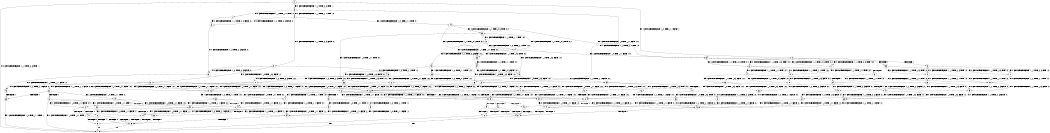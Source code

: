 digraph BCG {
size = "7, 10.5";
center = TRUE;
node [shape = circle];
0 [peripheries = 2];
0 -> 1 [label = "EX !0 !ATOMIC_EXCH_BRANCH (1, +1, TRUE, +0, 3, TRUE) !::"];
0 -> 2 [label = "EX !1 !ATOMIC_EXCH_BRANCH (1, +0, TRUE, +1, 1, FALSE) !::"];
0 -> 3 [label = "EX !0 !ATOMIC_EXCH_BRANCH (1, +1, TRUE, +0, 3, TRUE) !::"];
2 -> 4 [label = "EX !0 !ATOMIC_EXCH_BRANCH (1, +1, TRUE, +0, 3, TRUE) !:0:1:"];
2 -> 5 [label = "TERMINATE !1"];
2 -> 6 [label = "EX !0 !ATOMIC_EXCH_BRANCH (1, +1, TRUE, +0, 3, TRUE) !:0:1:"];
3 -> 7 [label = "EX !0 !ATOMIC_EXCH_BRANCH (1, +1, TRUE, +1, 1, TRUE) !:0:"];
3 -> 8 [label = "EX !1 !ATOMIC_EXCH_BRANCH (1, +0, TRUE, +1, 1, TRUE) !:0:"];
3 -> 9 [label = "EX !0 !ATOMIC_EXCH_BRANCH (1, +1, TRUE, +1, 1, TRUE) !:0:"];
4 -> 10 [label = "EX !0 !ATOMIC_EXCH_BRANCH (1, +1, TRUE, +1, 1, TRUE) !:0:1:"];
5 -> 11 [label = "EX !0 !ATOMIC_EXCH_BRANCH (1, +1, TRUE, +0, 3, TRUE) !:0:"];
5 -> 12 [label = "EX !0 !ATOMIC_EXCH_BRANCH (1, +1, TRUE, +0, 3, TRUE) !:0:"];
6 -> 10 [label = "EX !0 !ATOMIC_EXCH_BRANCH (1, +1, TRUE, +1, 1, TRUE) !:0:1:"];
6 -> 13 [label = "TERMINATE !1"];
6 -> 14 [label = "EX !0 !ATOMIC_EXCH_BRANCH (1, +1, TRUE, +1, 1, TRUE) !:0:1:"];
7 -> 15 [label = "EX !0 !ATOMIC_EXCH_BRANCH (1, +1, TRUE, +0, 3, FALSE) !:0:"];
8 -> 16 [label = "EX !0 !ATOMIC_EXCH_BRANCH (1, +1, TRUE, +1, 1, FALSE) !:0:1:"];
8 -> 17 [label = "EX !1 !ATOMIC_EXCH_BRANCH (1, +0, TRUE, +1, 1, FALSE) !:0:1:"];
8 -> 18 [label = "EX !0 !ATOMIC_EXCH_BRANCH (1, +1, TRUE, +1, 1, FALSE) !:0:1:"];
9 -> 15 [label = "EX !0 !ATOMIC_EXCH_BRANCH (1, +1, TRUE, +0, 3, FALSE) !:0:"];
9 -> 19 [label = "EX !1 !ATOMIC_EXCH_BRANCH (1, +0, TRUE, +1, 1, TRUE) !:0:"];
9 -> 20 [label = "EX !0 !ATOMIC_EXCH_BRANCH (1, +1, TRUE, +0, 3, FALSE) !:0:"];
10 -> 21 [label = "EX !0 !ATOMIC_EXCH_BRANCH (1, +1, TRUE, +0, 3, FALSE) !:0:1:"];
11 -> 22 [label = "EX !0 !ATOMIC_EXCH_BRANCH (1, +1, TRUE, +1, 1, TRUE) !:0:"];
12 -> 22 [label = "EX !0 !ATOMIC_EXCH_BRANCH (1, +1, TRUE, +1, 1, TRUE) !:0:"];
12 -> 23 [label = "EX !0 !ATOMIC_EXCH_BRANCH (1, +1, TRUE, +1, 1, TRUE) !:0:"];
13 -> 22 [label = "EX !0 !ATOMIC_EXCH_BRANCH (1, +1, TRUE, +1, 1, TRUE) !:0:"];
13 -> 23 [label = "EX !0 !ATOMIC_EXCH_BRANCH (1, +1, TRUE, +1, 1, TRUE) !:0:"];
14 -> 21 [label = "EX !0 !ATOMIC_EXCH_BRANCH (1, +1, TRUE, +0, 3, FALSE) !:0:1:"];
14 -> 24 [label = "TERMINATE !1"];
14 -> 25 [label = "EX !0 !ATOMIC_EXCH_BRANCH (1, +1, TRUE, +0, 3, FALSE) !:0:1:"];
15 -> 26 [label = "EX !0 !ATOMIC_EXCH_BRANCH (1, +0, TRUE, +0, 3, FALSE) !:0:"];
16 -> 27 [label = "EX !1 !ATOMIC_EXCH_BRANCH (1, +0, TRUE, +1, 1, TRUE) !:0:1:"];
17 -> 28 [label = "EX !0 !ATOMIC_EXCH_BRANCH (1, +1, TRUE, +1, 1, FALSE) !:0:1:"];
17 -> 29 [label = "TERMINATE !1"];
17 -> 30 [label = "EX !0 !ATOMIC_EXCH_BRANCH (1, +1, TRUE, +1, 1, FALSE) !:0:1:"];
18 -> 27 [label = "EX !1 !ATOMIC_EXCH_BRANCH (1, +0, TRUE, +1, 1, TRUE) !:0:1:"];
18 -> 31 [label = "TERMINATE !0"];
18 -> 32 [label = "EX !1 !ATOMIC_EXCH_BRANCH (1, +0, TRUE, +1, 1, TRUE) !:0:1:"];
19 -> 33 [label = "EX !0 !ATOMIC_EXCH_BRANCH (1, +1, TRUE, +0, 3, TRUE) !:0:1:"];
19 -> 34 [label = "EX !1 !ATOMIC_EXCH_BRANCH (1, +0, TRUE, +1, 1, FALSE) !:0:1:"];
19 -> 35 [label = "EX !0 !ATOMIC_EXCH_BRANCH (1, +1, TRUE, +0, 3, TRUE) !:0:1:"];
20 -> 26 [label = "EX !0 !ATOMIC_EXCH_BRANCH (1, +0, TRUE, +0, 3, FALSE) !:0:"];
20 -> 36 [label = "EX !1 !ATOMIC_EXCH_BRANCH (1, +0, TRUE, +1, 1, TRUE) !:0:"];
20 -> 37 [label = "EX !0 !ATOMIC_EXCH_BRANCH (1, +0, TRUE, +0, 3, FALSE) !:0:"];
21 -> 38 [label = "EX !0 !ATOMIC_EXCH_BRANCH (1, +0, TRUE, +0, 3, FALSE) !:0:1:"];
22 -> 39 [label = "EX !0 !ATOMIC_EXCH_BRANCH (1, +1, TRUE, +0, 3, FALSE) !:0:"];
23 -> 39 [label = "EX !0 !ATOMIC_EXCH_BRANCH (1, +1, TRUE, +0, 3, FALSE) !:0:"];
23 -> 40 [label = "EX !0 !ATOMIC_EXCH_BRANCH (1, +1, TRUE, +0, 3, FALSE) !:0:"];
24 -> 39 [label = "EX !0 !ATOMIC_EXCH_BRANCH (1, +1, TRUE, +0, 3, FALSE) !:0:"];
24 -> 40 [label = "EX !0 !ATOMIC_EXCH_BRANCH (1, +1, TRUE, +0, 3, FALSE) !:0:"];
25 -> 38 [label = "EX !0 !ATOMIC_EXCH_BRANCH (1, +0, TRUE, +0, 3, FALSE) !:0:1:"];
25 -> 41 [label = "TERMINATE !1"];
25 -> 42 [label = "EX !0 !ATOMIC_EXCH_BRANCH (1, +0, TRUE, +0, 3, FALSE) !:0:1:"];
26 -> 43 [label = "EX !0 !ATOMIC_EXCH_BRANCH (1, +1, TRUE, +1, 1, FALSE) !:0:"];
27 -> 44 [label = "EX !1 !ATOMIC_EXCH_BRANCH (1, +0, TRUE, +1, 1, FALSE) !:0:1:"];
28 -> 45 [label = "TERMINATE !0"];
29 -> 46 [label = "EX !0 !ATOMIC_EXCH_BRANCH (1, +1, TRUE, +1, 1, FALSE) !:0:"];
29 -> 47 [label = "EX !0 !ATOMIC_EXCH_BRANCH (1, +1, TRUE, +1, 1, FALSE) !:0:"];
30 -> 45 [label = "TERMINATE !0"];
30 -> 48 [label = "TERMINATE !1"];
30 -> 49 [label = "TERMINATE !0"];
31 -> 50 [label = "EX !1 !ATOMIC_EXCH_BRANCH (1, +0, TRUE, +1, 1, TRUE) !:1:"];
31 -> 51 [label = "EX !1 !ATOMIC_EXCH_BRANCH (1, +0, TRUE, +1, 1, TRUE) !:1:"];
32 -> 44 [label = "EX !1 !ATOMIC_EXCH_BRANCH (1, +0, TRUE, +1, 1, FALSE) !:0:1:"];
32 -> 52 [label = "TERMINATE !0"];
32 -> 53 [label = "EX !1 !ATOMIC_EXCH_BRANCH (1, +0, TRUE, +1, 1, FALSE) !:0:1:"];
33 -> 54 [label = "EX !0 !ATOMIC_EXCH_BRANCH (1, +1, TRUE, +1, 1, TRUE) !:0:1:"];
34 -> 4 [label = "EX !0 !ATOMIC_EXCH_BRANCH (1, +1, TRUE, +0, 3, TRUE) !:0:1:"];
34 -> 55 [label = "TERMINATE !1"];
34 -> 6 [label = "EX !0 !ATOMIC_EXCH_BRANCH (1, +1, TRUE, +0, 3, TRUE) !:0:1:"];
35 -> 54 [label = "EX !0 !ATOMIC_EXCH_BRANCH (1, +1, TRUE, +1, 1, TRUE) !:0:1:"];
35 -> 56 [label = "EX !1 !ATOMIC_EXCH_BRANCH (1, +0, TRUE, +1, 1, TRUE) !:0:1:"];
35 -> 57 [label = "EX !0 !ATOMIC_EXCH_BRANCH (1, +1, TRUE, +1, 1, TRUE) !:0:1:"];
36 -> 58 [label = "EX !0 !ATOMIC_EXCH_BRANCH (1, +0, TRUE, +0, 3, TRUE) !:0:1:"];
36 -> 59 [label = "EX !1 !ATOMIC_EXCH_BRANCH (1, +0, TRUE, +1, 1, FALSE) !:0:1:"];
36 -> 60 [label = "EX !0 !ATOMIC_EXCH_BRANCH (1, +0, TRUE, +0, 3, TRUE) !:0:1:"];
37 -> 43 [label = "EX !0 !ATOMIC_EXCH_BRANCH (1, +1, TRUE, +1, 1, FALSE) !:0:"];
37 -> 61 [label = "EX !1 !ATOMIC_EXCH_BRANCH (1, +0, TRUE, +1, 1, FALSE) !:0:"];
37 -> 62 [label = "EX !0 !ATOMIC_EXCH_BRANCH (1, +1, TRUE, +1, 1, FALSE) !:0:"];
38 -> 28 [label = "EX !0 !ATOMIC_EXCH_BRANCH (1, +1, TRUE, +1, 1, FALSE) !:0:1:"];
39 -> 63 [label = "EX !0 !ATOMIC_EXCH_BRANCH (1, +0, TRUE, +0, 3, FALSE) !:0:"];
40 -> 63 [label = "EX !0 !ATOMIC_EXCH_BRANCH (1, +0, TRUE, +0, 3, FALSE) !:0:"];
40 -> 64 [label = "EX !0 !ATOMIC_EXCH_BRANCH (1, +0, TRUE, +0, 3, FALSE) !:0:"];
41 -> 63 [label = "EX !0 !ATOMIC_EXCH_BRANCH (1, +0, TRUE, +0, 3, FALSE) !:0:"];
41 -> 64 [label = "EX !0 !ATOMIC_EXCH_BRANCH (1, +0, TRUE, +0, 3, FALSE) !:0:"];
42 -> 28 [label = "EX !0 !ATOMIC_EXCH_BRANCH (1, +1, TRUE, +1, 1, FALSE) !:0:1:"];
42 -> 29 [label = "TERMINATE !1"];
42 -> 30 [label = "EX !0 !ATOMIC_EXCH_BRANCH (1, +1, TRUE, +1, 1, FALSE) !:0:1:"];
43 -> 65 [label = "TERMINATE !0"];
44 -> 66 [label = "TERMINATE !0"];
45 -> 67 [label = "TERMINATE !1"];
46 -> 67 [label = "TERMINATE !0"];
47 -> 67 [label = "TERMINATE !0"];
47 -> 68 [label = "TERMINATE !0"];
48 -> 67 [label = "TERMINATE !0"];
48 -> 68 [label = "TERMINATE !0"];
49 -> 67 [label = "TERMINATE !1"];
49 -> 68 [label = "TERMINATE !1"];
50 -> 69 [label = "EX !1 !ATOMIC_EXCH_BRANCH (1, +0, TRUE, +1, 1, FALSE) !:1:"];
51 -> 69 [label = "EX !1 !ATOMIC_EXCH_BRANCH (1, +0, TRUE, +1, 1, FALSE) !:1:"];
51 -> 70 [label = "EX !1 !ATOMIC_EXCH_BRANCH (1, +0, TRUE, +1, 1, FALSE) !:1:"];
52 -> 69 [label = "EX !1 !ATOMIC_EXCH_BRANCH (1, +0, TRUE, +1, 1, FALSE) !:1:"];
52 -> 70 [label = "EX !1 !ATOMIC_EXCH_BRANCH (1, +0, TRUE, +1, 1, FALSE) !:1:"];
53 -> 66 [label = "TERMINATE !0"];
53 -> 71 [label = "TERMINATE !1"];
53 -> 72 [label = "TERMINATE !0"];
54 -> 73 [label = "EX !0 !ATOMIC_EXCH_BRANCH (1, +1, TRUE, +0, 3, FALSE) !:0:1:"];
55 -> 11 [label = "EX !0 !ATOMIC_EXCH_BRANCH (1, +1, TRUE, +0, 3, TRUE) !:0:"];
55 -> 12 [label = "EX !0 !ATOMIC_EXCH_BRANCH (1, +1, TRUE, +0, 3, TRUE) !:0:"];
56 -> 16 [label = "EX !0 !ATOMIC_EXCH_BRANCH (1, +1, TRUE, +1, 1, FALSE) !:0:1:"];
56 -> 17 [label = "EX !1 !ATOMIC_EXCH_BRANCH (1, +0, TRUE, +1, 1, FALSE) !:0:1:"];
56 -> 18 [label = "EX !0 !ATOMIC_EXCH_BRANCH (1, +1, TRUE, +1, 1, FALSE) !:0:1:"];
57 -> 73 [label = "EX !0 !ATOMIC_EXCH_BRANCH (1, +1, TRUE, +0, 3, FALSE) !:0:1:"];
57 -> 74 [label = "EX !1 !ATOMIC_EXCH_BRANCH (1, +0, TRUE, +1, 1, TRUE) !:0:1:"];
57 -> 75 [label = "EX !0 !ATOMIC_EXCH_BRANCH (1, +1, TRUE, +0, 3, FALSE) !:0:1:"];
58 -> 16 [label = "EX !0 !ATOMIC_EXCH_BRANCH (1, +1, TRUE, +1, 1, FALSE) !:0:1:"];
59 -> 76 [label = "EX !0 !ATOMIC_EXCH_BRANCH (1, +0, TRUE, +0, 3, TRUE) !:0:1:"];
59 -> 77 [label = "TERMINATE !1"];
59 -> 17 [label = "EX !0 !ATOMIC_EXCH_BRANCH (1, +0, TRUE, +0, 3, TRUE) !:0:1:"];
60 -> 16 [label = "EX !0 !ATOMIC_EXCH_BRANCH (1, +1, TRUE, +1, 1, FALSE) !:0:1:"];
60 -> 17 [label = "EX !1 !ATOMIC_EXCH_BRANCH (1, +0, TRUE, +1, 1, FALSE) !:0:1:"];
60 -> 18 [label = "EX !0 !ATOMIC_EXCH_BRANCH (1, +1, TRUE, +1, 1, FALSE) !:0:1:"];
61 -> 28 [label = "EX !0 !ATOMIC_EXCH_BRANCH (1, +1, TRUE, +1, 1, FALSE) !:0:1:"];
61 -> 29 [label = "TERMINATE !1"];
61 -> 30 [label = "EX !0 !ATOMIC_EXCH_BRANCH (1, +1, TRUE, +1, 1, FALSE) !:0:1:"];
62 -> 65 [label = "TERMINATE !0"];
62 -> 78 [label = "TERMINATE !0"];
62 -> 79 [label = "EX !1 !ATOMIC_EXCH_BRANCH (1, +0, TRUE, +1, 1, TRUE) !:0:"];
63 -> 46 [label = "EX !0 !ATOMIC_EXCH_BRANCH (1, +1, TRUE, +1, 1, FALSE) !:0:"];
64 -> 46 [label = "EX !0 !ATOMIC_EXCH_BRANCH (1, +1, TRUE, +1, 1, FALSE) !:0:"];
64 -> 47 [label = "EX !0 !ATOMIC_EXCH_BRANCH (1, +1, TRUE, +1, 1, FALSE) !:0:"];
65 -> 1 [label = "EX !1 !ATOMIC_EXCH_BRANCH (1, +0, TRUE, +1, 1, TRUE) !::"];
66 -> 80 [label = "TERMINATE !1"];
67 -> 1 [label = "exit"];
68 -> 1 [label = "exit"];
69 -> 80 [label = "TERMINATE !1"];
70 -> 80 [label = "TERMINATE !1"];
70 -> 81 [label = "TERMINATE !1"];
71 -> 80 [label = "TERMINATE !0"];
71 -> 81 [label = "TERMINATE !0"];
72 -> 80 [label = "TERMINATE !1"];
72 -> 81 [label = "TERMINATE !1"];
73 -> 82 [label = "EX !0 !ATOMIC_EXCH_BRANCH (1, +0, TRUE, +0, 3, FALSE) !:0:1:"];
74 -> 33 [label = "EX !0 !ATOMIC_EXCH_BRANCH (1, +1, TRUE, +0, 3, TRUE) !:0:1:"];
74 -> 34 [label = "EX !1 !ATOMIC_EXCH_BRANCH (1, +0, TRUE, +1, 1, FALSE) !:0:1:"];
74 -> 35 [label = "EX !0 !ATOMIC_EXCH_BRANCH (1, +1, TRUE, +0, 3, TRUE) !:0:1:"];
75 -> 82 [label = "EX !0 !ATOMIC_EXCH_BRANCH (1, +0, TRUE, +0, 3, FALSE) !:0:1:"];
75 -> 83 [label = "EX !1 !ATOMIC_EXCH_BRANCH (1, +0, TRUE, +1, 1, TRUE) !:0:1:"];
75 -> 56 [label = "EX !0 !ATOMIC_EXCH_BRANCH (1, +0, TRUE, +0, 3, FALSE) !:0:1:"];
76 -> 28 [label = "EX !0 !ATOMIC_EXCH_BRANCH (1, +1, TRUE, +1, 1, FALSE) !:0:1:"];
77 -> 84 [label = "EX !0 !ATOMIC_EXCH_BRANCH (1, +0, TRUE, +0, 3, TRUE) !:0:"];
77 -> 85 [label = "EX !0 !ATOMIC_EXCH_BRANCH (1, +0, TRUE, +0, 3, TRUE) !:0:"];
78 -> 1 [label = "EX !1 !ATOMIC_EXCH_BRANCH (1, +0, TRUE, +1, 1, TRUE) !::"];
78 -> 86 [label = "EX !1 !ATOMIC_EXCH_BRANCH (1, +0, TRUE, +1, 1, TRUE) !::"];
79 -> 44 [label = "EX !1 !ATOMIC_EXCH_BRANCH (1, +0, TRUE, +1, 1, FALSE) !:0:1:"];
79 -> 52 [label = "TERMINATE !0"];
79 -> 53 [label = "EX !1 !ATOMIC_EXCH_BRANCH (1, +0, TRUE, +1, 1, FALSE) !:0:1:"];
80 -> 1 [label = "exit"];
81 -> 1 [label = "exit"];
82 -> 16 [label = "EX !0 !ATOMIC_EXCH_BRANCH (1, +1, TRUE, +1, 1, FALSE) !:0:1:"];
83 -> 58 [label = "EX !0 !ATOMIC_EXCH_BRANCH (1, +0, TRUE, +0, 3, TRUE) !:0:1:"];
83 -> 59 [label = "EX !1 !ATOMIC_EXCH_BRANCH (1, +0, TRUE, +1, 1, FALSE) !:0:1:"];
83 -> 60 [label = "EX !0 !ATOMIC_EXCH_BRANCH (1, +0, TRUE, +0, 3, TRUE) !:0:1:"];
84 -> 46 [label = "EX !0 !ATOMIC_EXCH_BRANCH (1, +1, TRUE, +1, 1, FALSE) !:0:"];
85 -> 46 [label = "EX !0 !ATOMIC_EXCH_BRANCH (1, +1, TRUE, +1, 1, FALSE) !:0:"];
85 -> 47 [label = "EX !0 !ATOMIC_EXCH_BRANCH (1, +1, TRUE, +1, 1, FALSE) !:0:"];
86 -> 69 [label = "EX !1 !ATOMIC_EXCH_BRANCH (1, +0, TRUE, +1, 1, FALSE) !:1:"];
86 -> 70 [label = "EX !1 !ATOMIC_EXCH_BRANCH (1, +0, TRUE, +1, 1, FALSE) !:1:"];
}
